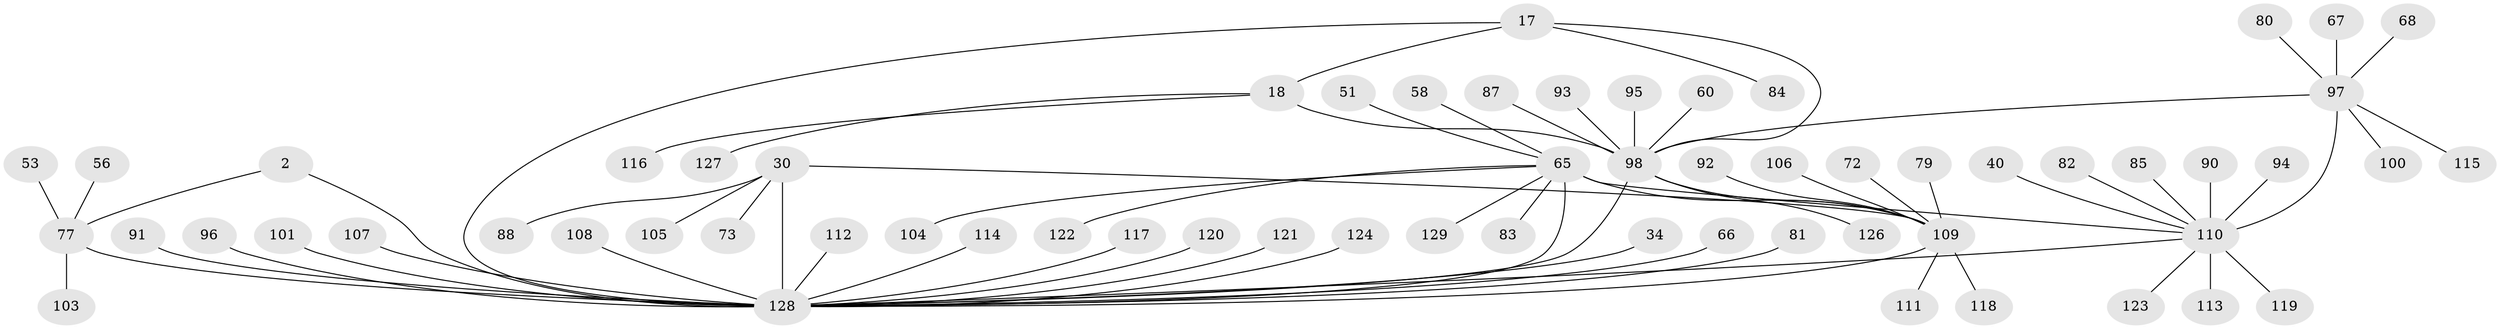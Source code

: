 // original degree distribution, {5: 0.031007751937984496, 12: 0.023255813953488372, 9: 0.031007751937984496, 18: 0.007751937984496124, 6: 0.031007751937984496, 7: 0.046511627906976744, 8: 0.007751937984496124, 13: 0.007751937984496124, 11: 0.007751937984496124, 14: 0.007751937984496124, 10: 0.031007751937984496, 1: 0.5891472868217055, 4: 0.007751937984496124, 2: 0.13953488372093023, 3: 0.031007751937984496}
// Generated by graph-tools (version 1.1) at 2025/55/03/09/25 04:55:34]
// undirected, 64 vertices, 71 edges
graph export_dot {
graph [start="1"]
  node [color=gray90,style=filled];
  2 [super="+1"];
  17 [super="+13"];
  18 [super="+14"];
  30 [super="+25+29"];
  34;
  40;
  51;
  53;
  56;
  58 [super="+52"];
  60;
  65 [super="+24+36+41+49"];
  66;
  67;
  68;
  72;
  73;
  77 [super="+6"];
  79;
  80;
  81;
  82;
  83 [super="+44"];
  84 [super="+70"];
  85;
  87;
  88 [super="+69"];
  90;
  91;
  92 [super="+39"];
  93;
  94;
  95;
  96;
  97 [super="+10+50"];
  98 [super="+48"];
  100;
  101;
  103 [super="+99"];
  104;
  105;
  106 [super="+35"];
  107 [super="+76"];
  108;
  109 [super="+89+23+22+37+42+45+47+59+61+64"];
  110 [super="+102+12"];
  111;
  112;
  113 [super="+62"];
  114;
  115 [super="+63"];
  116;
  117;
  118;
  119;
  120;
  121;
  122;
  123;
  124;
  126;
  127;
  128 [super="+27+33+28+125"];
  129;
  2 -- 77 [weight=4];
  2 -- 128 [weight=4];
  17 -- 18 [weight=4];
  17 -- 84;
  17 -- 128;
  17 -- 98 [weight=4];
  18 -- 116;
  18 -- 127;
  18 -- 98 [weight=4];
  30 -- 73;
  30 -- 105;
  30 -- 88;
  30 -- 128 [weight=9];
  30 -- 109;
  34 -- 128;
  40 -- 110;
  51 -- 65;
  53 -- 77;
  56 -- 77;
  58 -- 65;
  60 -- 98;
  65 -- 128;
  65 -- 129;
  65 -- 104;
  65 -- 109 [weight=9];
  65 -- 110 [weight=2];
  65 -- 83;
  65 -- 122;
  66 -- 128;
  67 -- 97;
  68 -- 97;
  72 -- 109;
  77 -- 128 [weight=6];
  77 -- 103;
  79 -- 109;
  80 -- 97;
  81 -- 128;
  82 -- 110;
  85 -- 110;
  87 -- 98;
  90 -- 110;
  91 -- 128;
  92 -- 109;
  93 -- 98;
  94 -- 110;
  95 -- 98;
  96 -- 128;
  97 -- 100;
  97 -- 110 [weight=8];
  97 -- 115;
  97 -- 98;
  98 -- 128 [weight=4];
  98 -- 109;
  98 -- 126;
  101 -- 128;
  106 -- 109;
  107 -- 128;
  108 -- 128;
  109 -- 118;
  109 -- 111;
  109 -- 128 [weight=2];
  110 -- 113;
  110 -- 119;
  110 -- 123;
  110 -- 128 [weight=4];
  112 -- 128;
  114 -- 128;
  117 -- 128;
  120 -- 128;
  121 -- 128;
  124 -- 128;
}
